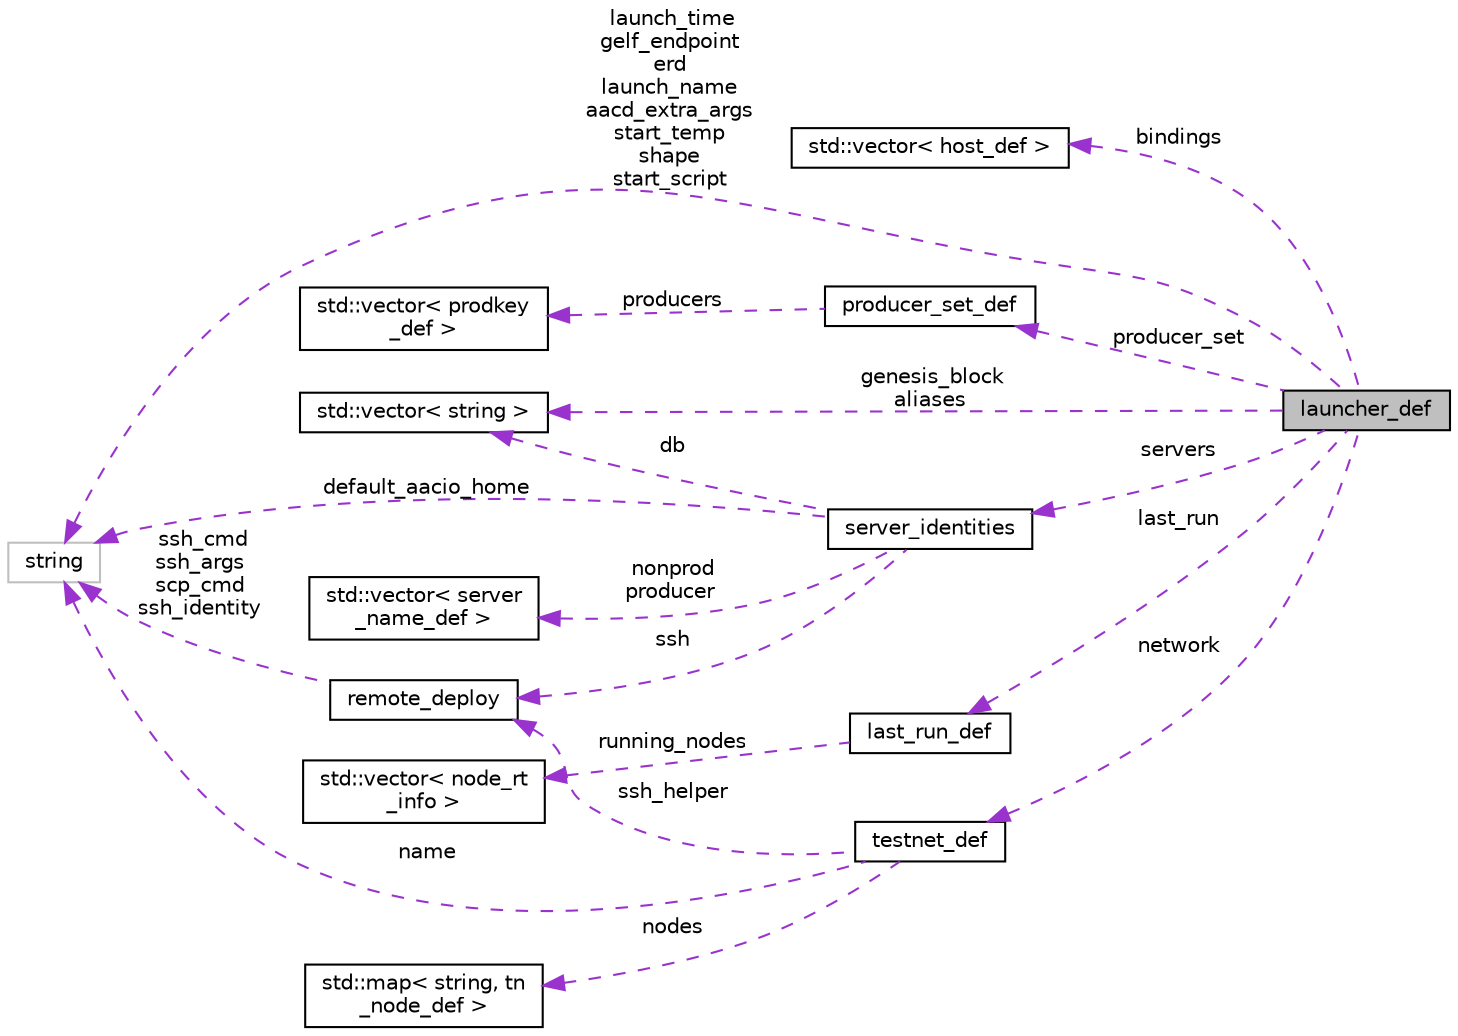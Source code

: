 digraph "launcher_def"
{
  edge [fontname="Helvetica",fontsize="10",labelfontname="Helvetica",labelfontsize="10"];
  node [fontname="Helvetica",fontsize="10",shape=record];
  rankdir="LR";
  Node1 [label="launcher_def",height=0.2,width=0.4,color="black", fillcolor="grey75", style="filled", fontcolor="black"];
  Node2 -> Node1 [dir="back",color="darkorchid3",fontsize="10",style="dashed",label=" bindings" ];
  Node2 [label="std::vector\< host_def \>",height=0.2,width=0.4,color="black", fillcolor="white", style="filled",URL="$classstd_1_1vector.html"];
  Node3 -> Node1 [dir="back",color="darkorchid3",fontsize="10",style="dashed",label=" launch_time\ngelf_endpoint\nerd\nlaunch_name\naacd_extra_args\nstart_temp\nshape\nstart_script" ];
  Node3 [label="string",height=0.2,width=0.4,color="grey75", fillcolor="white", style="filled"];
  Node4 -> Node1 [dir="back",color="darkorchid3",fontsize="10",style="dashed",label=" producer_set" ];
  Node4 [label="producer_set_def",height=0.2,width=0.4,color="black", fillcolor="white", style="filled",URL="$structproducer__set__def.html"];
  Node5 -> Node4 [dir="back",color="darkorchid3",fontsize="10",style="dashed",label=" producers" ];
  Node5 [label="std::vector\< prodkey\l_def \>",height=0.2,width=0.4,color="black", fillcolor="white", style="filled",URL="$classstd_1_1vector.html"];
  Node6 -> Node1 [dir="back",color="darkorchid3",fontsize="10",style="dashed",label=" genesis_block\naliases" ];
  Node6 [label="std::vector\< string \>",height=0.2,width=0.4,color="black", fillcolor="white", style="filled",URL="$classstd_1_1vector.html"];
  Node7 -> Node1 [dir="back",color="darkorchid3",fontsize="10",style="dashed",label=" servers" ];
  Node7 [label="server_identities",height=0.2,width=0.4,color="black", fillcolor="white", style="filled",URL="$structserver__identities.html"];
  Node3 -> Node7 [dir="back",color="darkorchid3",fontsize="10",style="dashed",label=" default_aacio_home" ];
  Node8 -> Node7 [dir="back",color="darkorchid3",fontsize="10",style="dashed",label=" nonprod\nproducer" ];
  Node8 [label="std::vector\< server\l_name_def \>",height=0.2,width=0.4,color="black", fillcolor="white", style="filled",URL="$classstd_1_1vector.html"];
  Node9 -> Node7 [dir="back",color="darkorchid3",fontsize="10",style="dashed",label=" ssh" ];
  Node9 [label="remote_deploy",height=0.2,width=0.4,color="black", fillcolor="white", style="filled",URL="$structremote__deploy.html"];
  Node3 -> Node9 [dir="back",color="darkorchid3",fontsize="10",style="dashed",label=" ssh_cmd\nssh_args\nscp_cmd\nssh_identity" ];
  Node6 -> Node7 [dir="back",color="darkorchid3",fontsize="10",style="dashed",label=" db" ];
  Node10 -> Node1 [dir="back",color="darkorchid3",fontsize="10",style="dashed",label=" last_run" ];
  Node10 [label="last_run_def",height=0.2,width=0.4,color="black", fillcolor="white", style="filled",URL="$structlast__run__def.html"];
  Node11 -> Node10 [dir="back",color="darkorchid3",fontsize="10",style="dashed",label=" running_nodes" ];
  Node11 [label="std::vector\< node_rt\l_info \>",height=0.2,width=0.4,color="black", fillcolor="white", style="filled",URL="$classstd_1_1vector.html"];
  Node12 -> Node1 [dir="back",color="darkorchid3",fontsize="10",style="dashed",label=" network" ];
  Node12 [label="testnet_def",height=0.2,width=0.4,color="black", fillcolor="white", style="filled",URL="$structtestnet__def.html"];
  Node13 -> Node12 [dir="back",color="darkorchid3",fontsize="10",style="dashed",label=" nodes" ];
  Node13 [label="std::map\< string, tn\l_node_def \>",height=0.2,width=0.4,color="black", fillcolor="white", style="filled",URL="$classstd_1_1map.html"];
  Node3 -> Node12 [dir="back",color="darkorchid3",fontsize="10",style="dashed",label=" name" ];
  Node9 -> Node12 [dir="back",color="darkorchid3",fontsize="10",style="dashed",label=" ssh_helper" ];
}
